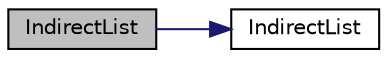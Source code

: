digraph "IndirectList"
{
  bgcolor="transparent";
  edge [fontname="Helvetica",fontsize="10",labelfontname="Helvetica",labelfontsize="10"];
  node [fontname="Helvetica",fontsize="10",shape=record];
  rankdir="LR";
  Node1 [label="IndirectList",height=0.2,width=0.4,color="black", fillcolor="grey75", style="filled", fontcolor="black"];
  Node1 -> Node2 [color="midnightblue",fontsize="10",style="solid",fontname="Helvetica"];
  Node2 [label="IndirectList",height=0.2,width=0.4,color="black",URL="$a01074.html#ae8bd5277d5c976b084b1ceafd3d647f7",tooltip="Construct given the complete list and the addressing array. "];
}
